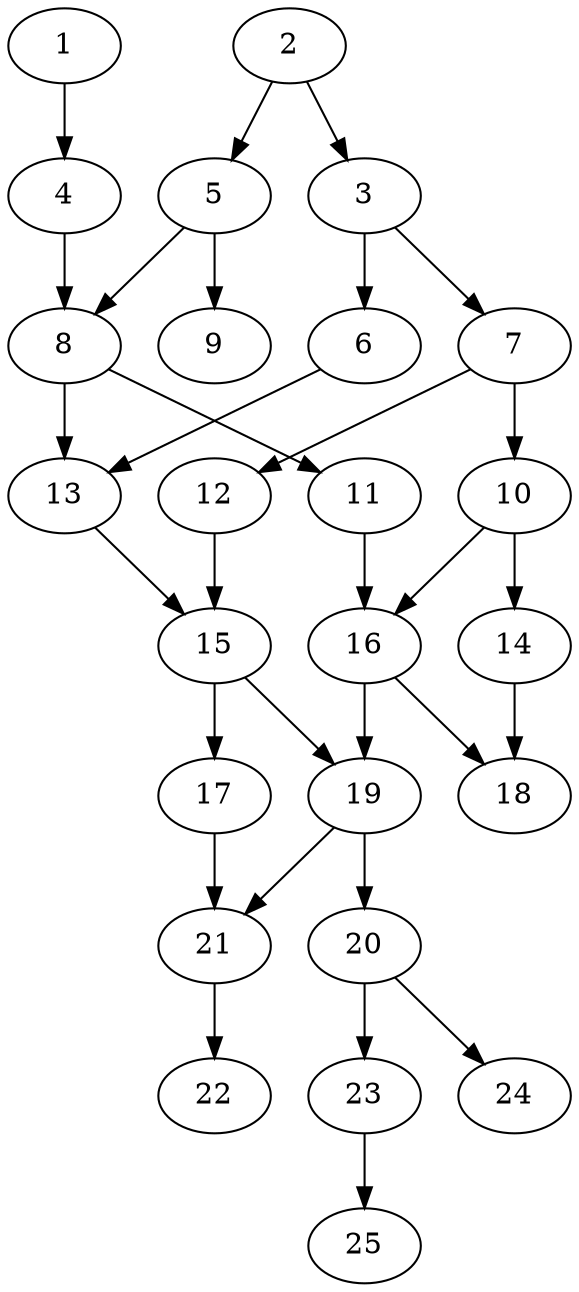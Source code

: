 // DAG automatically generated by daggen at Thu Oct  3 14:00:39 2019
// ./daggen --dot -n 25 --ccr 0.4 --fat 0.5 --regular 0.7 --density 0.6 --mindata 5242880 --maxdata 52428800 
digraph G {
  1 [size="64488960", alpha="0.07", expect_size="25795584"] 
  1 -> 4 [size ="25795584"]
  2 [size="110289920", alpha="0.14", expect_size="44115968"] 
  2 -> 3 [size ="44115968"]
  2 -> 5 [size ="44115968"]
  3 [size="71129600", alpha="0.03", expect_size="28451840"] 
  3 -> 6 [size ="28451840"]
  3 -> 7 [size ="28451840"]
  4 [size="103790080", alpha="0.13", expect_size="41516032"] 
  4 -> 8 [size ="41516032"]
  5 [size="75809280", alpha="0.10", expect_size="30323712"] 
  5 -> 8 [size ="30323712"]
  5 -> 9 [size ="30323712"]
  6 [size="125729280", alpha="0.01", expect_size="50291712"] 
  6 -> 13 [size ="50291712"]
  7 [size="65011200", alpha="0.11", expect_size="26004480"] 
  7 -> 10 [size ="26004480"]
  7 -> 12 [size ="26004480"]
  8 [size="23070720", alpha="0.13", expect_size="9228288"] 
  8 -> 11 [size ="9228288"]
  8 -> 13 [size ="9228288"]
  9 [size="13150720", alpha="0.17", expect_size="5260288"] 
  10 [size="66380800", alpha="0.05", expect_size="26552320"] 
  10 -> 14 [size ="26552320"]
  10 -> 16 [size ="26552320"]
  11 [size="109196800", alpha="0.20", expect_size="43678720"] 
  11 -> 16 [size ="43678720"]
  12 [size="30131200", alpha="0.18", expect_size="12052480"] 
  12 -> 15 [size ="12052480"]
  13 [size="111677440", alpha="0.11", expect_size="44670976"] 
  13 -> 15 [size ="44670976"]
  14 [size="130613760", alpha="0.03", expect_size="52245504"] 
  14 -> 18 [size ="52245504"]
  15 [size="88675840", alpha="0.14", expect_size="35470336"] 
  15 -> 17 [size ="35470336"]
  15 -> 19 [size ="35470336"]
  16 [size="31521280", alpha="0.17", expect_size="12608512"] 
  16 -> 18 [size ="12608512"]
  16 -> 19 [size ="12608512"]
  17 [size="34854400", alpha="0.18", expect_size="13941760"] 
  17 -> 21 [size ="13941760"]
  18 [size="101529600", alpha="0.20", expect_size="40611840"] 
  19 [size="62804480", alpha="0.18", expect_size="25121792"] 
  19 -> 20 [size ="25121792"]
  19 -> 21 [size ="25121792"]
  20 [size="43537920", alpha="0.17", expect_size="17415168"] 
  20 -> 23 [size ="17415168"]
  20 -> 24 [size ="17415168"]
  21 [size="71544320", alpha="0.04", expect_size="28617728"] 
  21 -> 22 [size ="28617728"]
  22 [size="69849600", alpha="0.08", expect_size="27939840"] 
  23 [size="60820480", alpha="0.01", expect_size="24328192"] 
  23 -> 25 [size ="24328192"]
  24 [size="128391680", alpha="0.10", expect_size="51356672"] 
  25 [size="28421120", alpha="0.10", expect_size="11368448"] 
}
